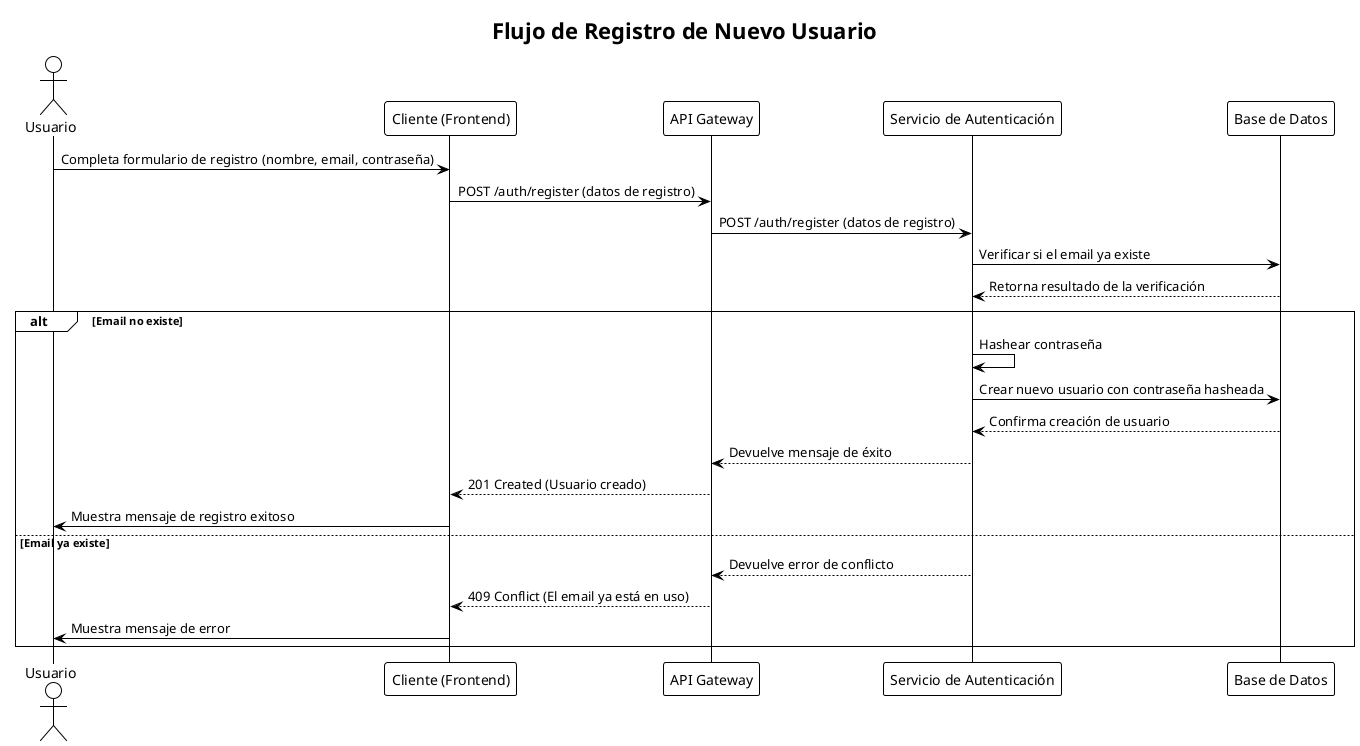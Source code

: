 @startuml sequence_registro
!theme plain

title "Flujo de Registro de Nuevo Usuario"

actor Usuario
participant "Cliente (Frontend)" as Cliente
participant "API Gateway" as Gateway
participant "Servicio de Autenticación" as AuthServer
participant "Base de Datos" as DB

Usuario -> Cliente: Completa formulario de registro (nombre, email, contraseña)
Cliente -> Gateway: POST /auth/register (datos de registro)
Gateway -> AuthServer: POST /auth/register (datos de registro)

AuthServer -> DB: Verificar si el email ya existe
DB --> AuthServer: Retorna resultado de la verificación

alt Email no existe
    AuthServer -> AuthServer: Hashear contraseña
    AuthServer -> DB: Crear nuevo usuario con contraseña hasheada
    DB --> AuthServer: Confirma creación de usuario
    AuthServer --> Gateway: Devuelve mensaje de éxito
    Gateway --> Cliente: 201 Created (Usuario creado)
    Cliente -> Usuario: Muestra mensaje de registro exitoso
else Email ya existe
    AuthServer --> Gateway: Devuelve error de conflicto
    Gateway --> Cliente: 409 Conflict (El email ya está en uso)
    Cliente -> Usuario: Muestra mensaje de error
end

@enduml
